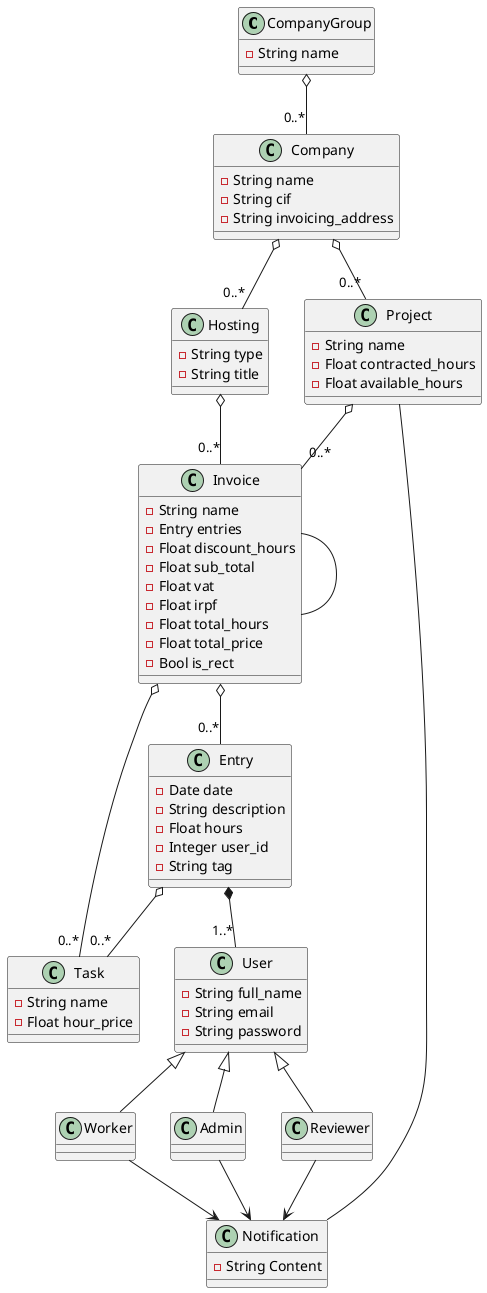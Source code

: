 @startuml Bossa Hores

CompanyGroup o-- "0..*" Company
Company o-- "0..*" Project

Company o-- "0..*" Hosting
Hosting o-- "0..*" Invoice
Project o-- "0..*" Invoice

Invoice o-- "0..*" Entry
Invoice o-- "0..*" Task
Invoice -- Invoice

Entry o-- "0..*" Task
Entry *-- "1..*" User

User <|-- Worker
User <|-- Admin
User <|-- Reviewer

Worker --> Notification
Admin --> Notification
Reviewer --> Notification

Notification -- Project

class CompanyGroup {
    - String name
}

class Company {
    - String name
    - String cif
    - String invoicing_address
}

class Project {
    - String name
    - Float contracted_hours
    - Float available_hours
}

class Hosting {
    - String type
    - String title
}

class Invoice {
    - String name
    - Entry entries
    - Float discount_hours
    - Float sub_total
    - Float vat
    - Float irpf
    - Float total_hours
    - Float total_price
    - Bool is_rect
}

class Task {
    - String name
    - Float hour_price

}

class Entry {
    - Date date
    - String description
    - Float hours
    - Integer user_id
    - String tag
}

class Worker {}

class Reviewer {}

class Admin {}

class User {
    - String full_name 
    - String email
    - String password
}

class Notification {
    - String Content
}

@enduml